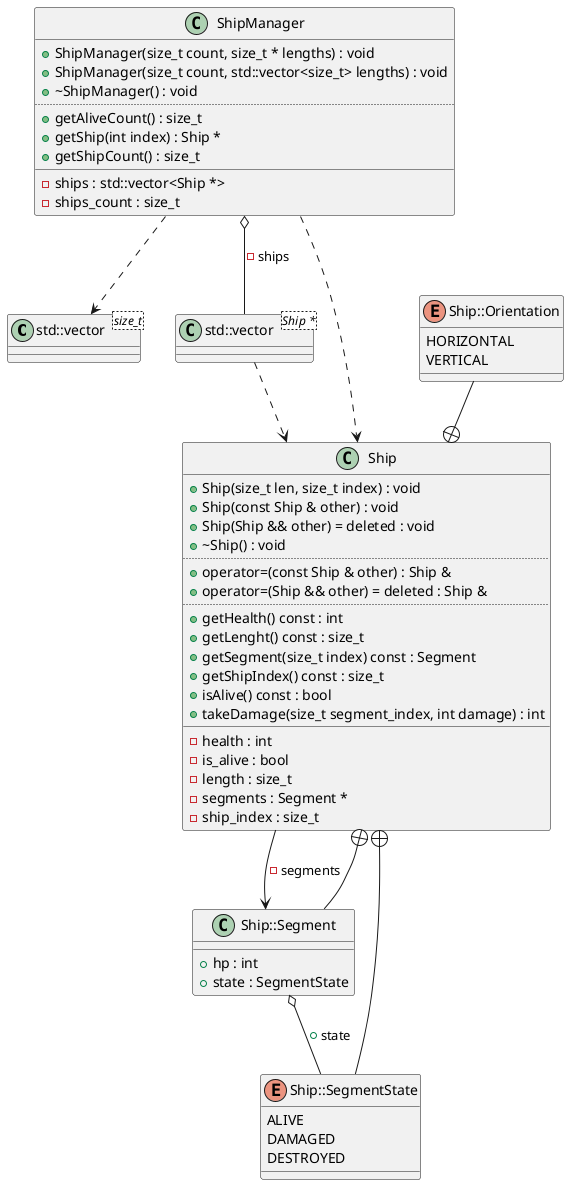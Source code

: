 @startuml
class "std::vector<size_t>" as C_0009048762651940375792
class C_0009048762651940375792 {
__
}
class "std::vector<Ship *>" as C_0007462257846685508834
class C_0007462257846685508834 {
__
}
class "Ship" as C_0014529657433315016423
class C_0014529657433315016423 {
+Ship(size_t len, size_t index) : void
+Ship(const Ship & other) : void
+Ship(Ship && other) = deleted : void
+~Ship() : void
..
+operator=(const Ship & other) : Ship &
+operator=(Ship && other) = deleted : Ship &
..
+getHealth() const : int
+getLenght() const : size_t
+getSegment(size_t index) const : Segment
+getShipIndex() const : size_t
+isAlive() const : bool
+takeDamage(size_t segment_index, int damage) : int
__
-health : int
-is_alive : bool
-length : size_t
-segments : Segment *
-ship_index : size_t
}
enum "Ship::SegmentState" as C_0016593760204207859148
enum C_0016593760204207859148 {
ALIVE
DAMAGED
DESTROYED
}
class "Ship::Segment" as C_0000674658759292391449
class C_0000674658759292391449 {
__
+hp : int
+state : SegmentState
}
enum "Ship::Orientation" as C_0015200704647938469073
enum C_0015200704647938469073 {
HORIZONTAL
VERTICAL
}
class "ShipManager" as C_0017499122254539489506
class C_0017499122254539489506 {
+ShipManager(size_t count, size_t * lengths) : void
+ShipManager(size_t count, std::vector<size_t> lengths) : void
+~ShipManager() : void
..
+getAliveCount() : size_t
+getShip(int index) : Ship *
+getShipCount() : size_t
__
-ships : std::vector<Ship *>
-ships_count : size_t
}
C_0007462257846685508834 ..> C_0014529657433315016423
C_0014529657433315016423 --> C_0000674658759292391449 : -segments
C_0016593760204207859148 --+ C_0014529657433315016423
C_0000674658759292391449 --+ C_0014529657433315016423
C_0000674658759292391449 o-- C_0016593760204207859148 : +state
C_0015200704647938469073 --+ C_0014529657433315016423
C_0017499122254539489506 ..> C_0009048762651940375792
C_0017499122254539489506 ..> C_0014529657433315016423
C_0017499122254539489506 o-- C_0007462257846685508834 : -ships

'Generated with clang-uml, version 0.5.5
'LLVM version clang version 18.1.8
@enduml

